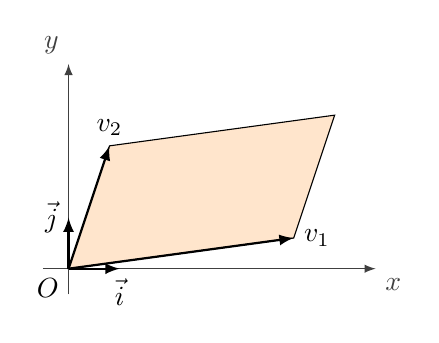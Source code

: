 
\begin{tikzpicture}[scale=1.3,>=latex]

\filldraw[orange!20,draw=black] (0,0) -- (2.2,0.3) -- (2.6,1.5) -- (0.4,1.2) -- cycle;
\draw[->,thick] (0,0) -- (2.2,0.3) node[right] {$v_1$};
\draw[->,thick] (0,0) -- (0.4,1.2) node[above] {$v_2$};

\draw[->,darkgray] (-0.25,0) -- (3,0) node[below right] {$x$};
\draw[->,darkgray] (0,-0.25) -- (0,2) node[above left] {$y$};
\node[below left] (0,0) {$O$};
\draw[->,thick] (0,0) -- (0.5,0) node[below] {$\vec i$};
\draw[->,thick] (0,0) -- (0,0.5) node[left] {$\vec j$};

\end{tikzpicture}
